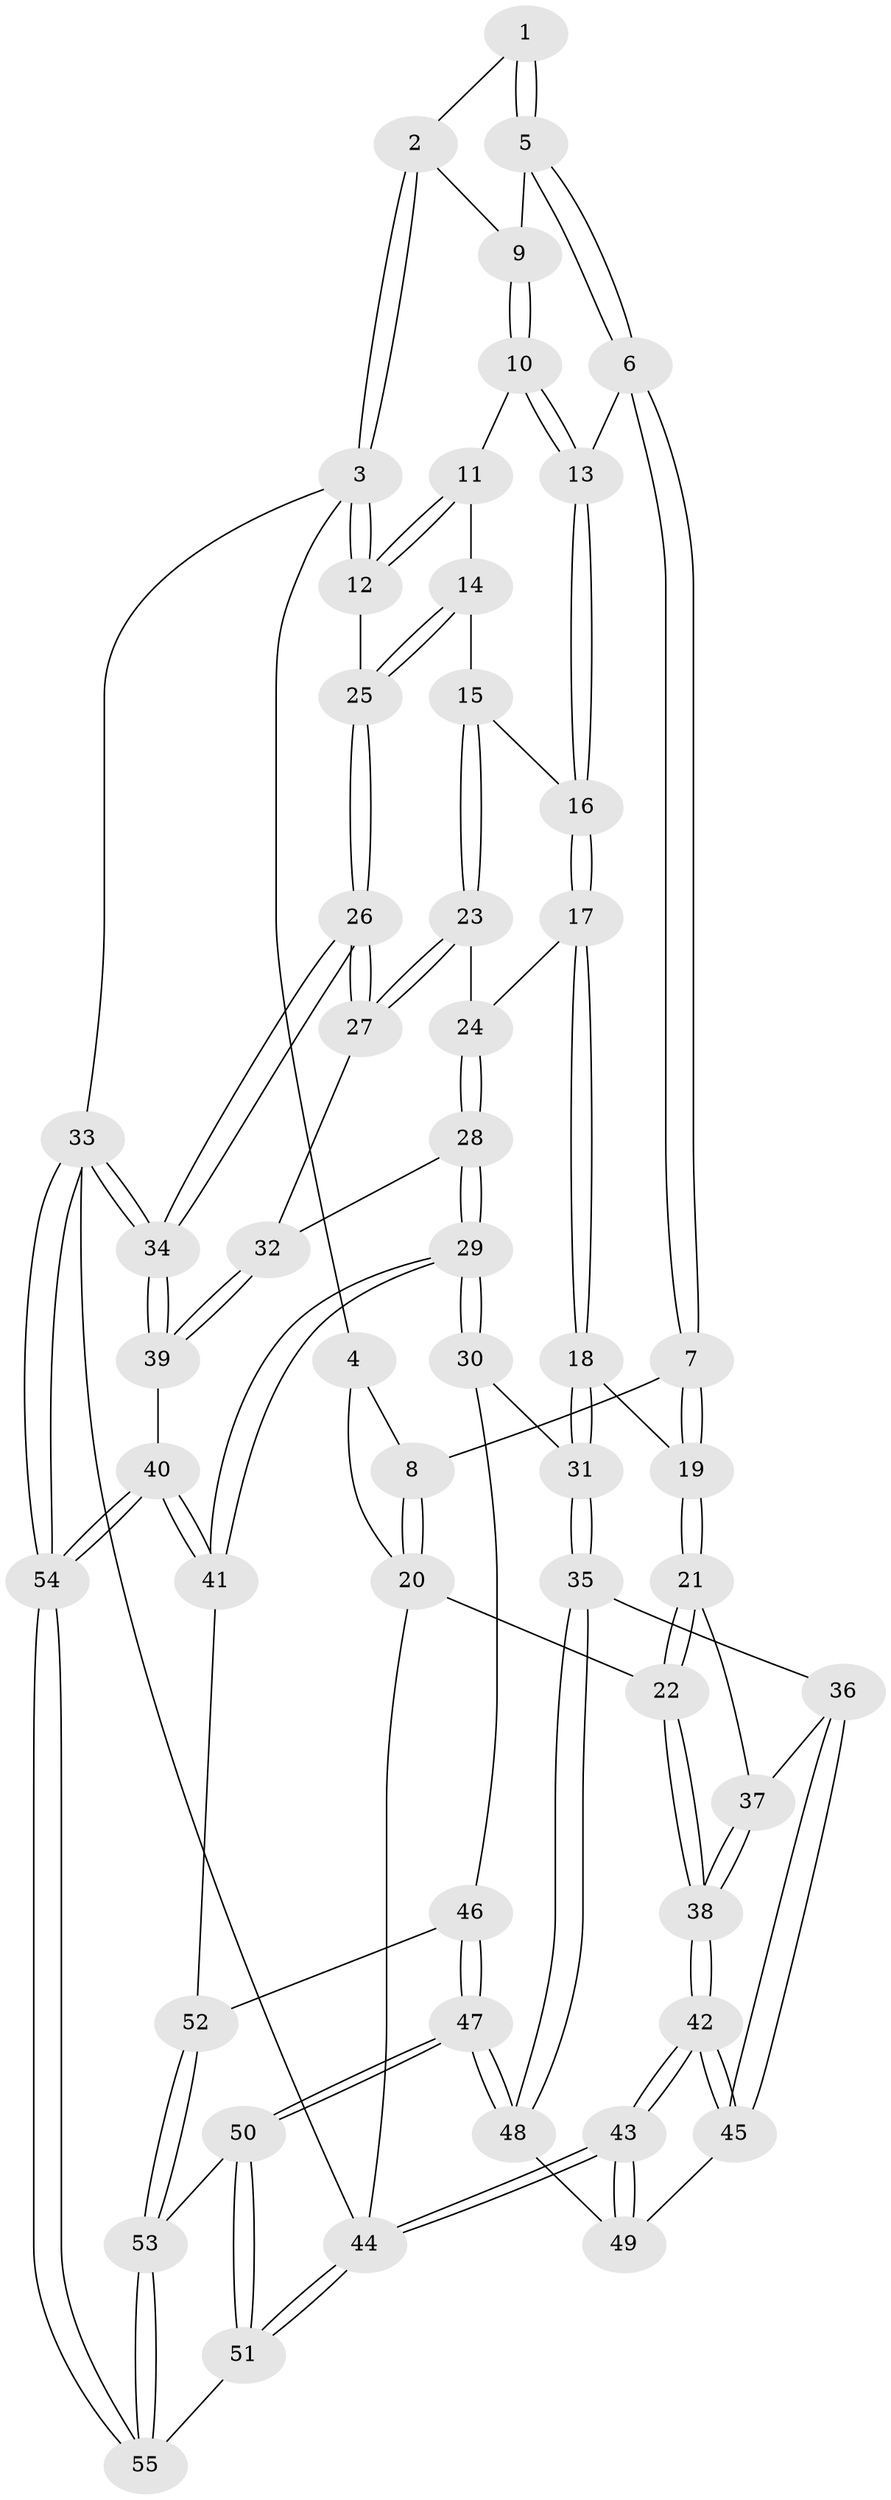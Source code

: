 // coarse degree distribution, {2: 0.13636363636363635, 4: 0.2727272727272727, 3: 0.3181818181818182, 8: 0.045454545454545456, 5: 0.13636363636363635, 6: 0.045454545454545456, 10: 0.045454545454545456}
// Generated by graph-tools (version 1.1) at 2025/05/03/04/25 22:05:32]
// undirected, 55 vertices, 134 edges
graph export_dot {
graph [start="1"]
  node [color=gray90,style=filled];
  1 [pos="+0.4981830291223694+0"];
  2 [pos="+0.7301783682360775+0"];
  3 [pos="+1+0"];
  4 [pos="+0.3151466952582649+0"];
  5 [pos="+0.5413535236252579+0.08836674981623076"];
  6 [pos="+0.5599803101961097+0.21634986768539624"];
  7 [pos="+0.36676343709446074+0.33529573801394036"];
  8 [pos="+0.1870802471263757+0.26489816054271476"];
  9 [pos="+0.7949867237581825+0.0758150236072128"];
  10 [pos="+0.8214450101726342+0.15126369136164944"];
  11 [pos="+0.8709712103594813+0.14388912462631126"];
  12 [pos="+1+0"];
  13 [pos="+0.7106268983806898+0.28765490711143793"];
  14 [pos="+1+0.366675964881295"];
  15 [pos="+0.984828899523431+0.3782317460052685"];
  16 [pos="+0.7362715970333431+0.3453359747168666"];
  17 [pos="+0.7117513929528534+0.45867853746687226"];
  18 [pos="+0.5304973170075399+0.5573099540894512"];
  19 [pos="+0.3910435517804436+0.42398921420488367"];
  20 [pos="+0+0.34983761109524186"];
  21 [pos="+0.26671245880660066+0.6116180190702313"];
  22 [pos="+0+0.5078791404593076"];
  23 [pos="+0.8812431366923201+0.5534738494318293"];
  24 [pos="+0.7750904719817073+0.5539848249790531"];
  25 [pos="+1+0.3785976277104445"];
  26 [pos="+1+0.6103560500479093"];
  27 [pos="+0.9633250358283656+0.6089007688470971"];
  28 [pos="+0.7704177109305229+0.6613982453992869"];
  29 [pos="+0.6813107582141843+0.7691972854777104"];
  30 [pos="+0.5258442498531268+0.6643228318294456"];
  31 [pos="+0.5193995282578615+0.6561262378551334"];
  32 [pos="+0.8762462313033941+0.6989490878377975"];
  33 [pos="+1+1"];
  34 [pos="+1+0.8144140662161805"];
  35 [pos="+0.352410423343701+0.7086900230358355"];
  36 [pos="+0.30490894674693314+0.6840863338257928"];
  37 [pos="+0.26955526019735127+0.6173923671245579"];
  38 [pos="+0+0.9629283212165173"];
  39 [pos="+0.8821656727195416+0.7104956616199708"];
  40 [pos="+0.8789570215410902+0.901737512358912"];
  41 [pos="+0.6826078919309106+0.7758665186558141"];
  42 [pos="+0+1"];
  43 [pos="+0+1"];
  44 [pos="+0+1"];
  45 [pos="+0.16530412017503607+0.7993790382625013"];
  46 [pos="+0.4837466363580219+0.8356488323894374"];
  47 [pos="+0.4209781195654206+0.9000138490824041"];
  48 [pos="+0.3598914135520583+0.8034021078742564"];
  49 [pos="+0.3187046314808724+0.8258831595021332"];
  50 [pos="+0.42483310699569815+1"];
  51 [pos="+0.33689394771223713+1"];
  52 [pos="+0.6384106105602428+0.8534884238374117"];
  53 [pos="+0.6289454133622907+0.8905532810827828"];
  54 [pos="+1+1"];
  55 [pos="+0.8291759887381654+1"];
  1 -- 2;
  1 -- 5;
  1 -- 5;
  2 -- 3;
  2 -- 3;
  2 -- 9;
  3 -- 4;
  3 -- 12;
  3 -- 12;
  3 -- 33;
  4 -- 8;
  4 -- 20;
  5 -- 6;
  5 -- 6;
  5 -- 9;
  6 -- 7;
  6 -- 7;
  6 -- 13;
  7 -- 8;
  7 -- 19;
  7 -- 19;
  8 -- 20;
  8 -- 20;
  9 -- 10;
  9 -- 10;
  10 -- 11;
  10 -- 13;
  10 -- 13;
  11 -- 12;
  11 -- 12;
  11 -- 14;
  12 -- 25;
  13 -- 16;
  13 -- 16;
  14 -- 15;
  14 -- 25;
  14 -- 25;
  15 -- 16;
  15 -- 23;
  15 -- 23;
  16 -- 17;
  16 -- 17;
  17 -- 18;
  17 -- 18;
  17 -- 24;
  18 -- 19;
  18 -- 31;
  18 -- 31;
  19 -- 21;
  19 -- 21;
  20 -- 22;
  20 -- 44;
  21 -- 22;
  21 -- 22;
  21 -- 37;
  22 -- 38;
  22 -- 38;
  23 -- 24;
  23 -- 27;
  23 -- 27;
  24 -- 28;
  24 -- 28;
  25 -- 26;
  25 -- 26;
  26 -- 27;
  26 -- 27;
  26 -- 34;
  26 -- 34;
  27 -- 32;
  28 -- 29;
  28 -- 29;
  28 -- 32;
  29 -- 30;
  29 -- 30;
  29 -- 41;
  29 -- 41;
  30 -- 31;
  30 -- 46;
  31 -- 35;
  31 -- 35;
  32 -- 39;
  32 -- 39;
  33 -- 34;
  33 -- 34;
  33 -- 54;
  33 -- 54;
  33 -- 44;
  34 -- 39;
  34 -- 39;
  35 -- 36;
  35 -- 48;
  35 -- 48;
  36 -- 37;
  36 -- 45;
  36 -- 45;
  37 -- 38;
  37 -- 38;
  38 -- 42;
  38 -- 42;
  39 -- 40;
  40 -- 41;
  40 -- 41;
  40 -- 54;
  40 -- 54;
  41 -- 52;
  42 -- 43;
  42 -- 43;
  42 -- 45;
  42 -- 45;
  43 -- 44;
  43 -- 44;
  43 -- 49;
  43 -- 49;
  44 -- 51;
  44 -- 51;
  45 -- 49;
  46 -- 47;
  46 -- 47;
  46 -- 52;
  47 -- 48;
  47 -- 48;
  47 -- 50;
  47 -- 50;
  48 -- 49;
  50 -- 51;
  50 -- 51;
  50 -- 53;
  51 -- 55;
  52 -- 53;
  52 -- 53;
  53 -- 55;
  53 -- 55;
  54 -- 55;
  54 -- 55;
}
